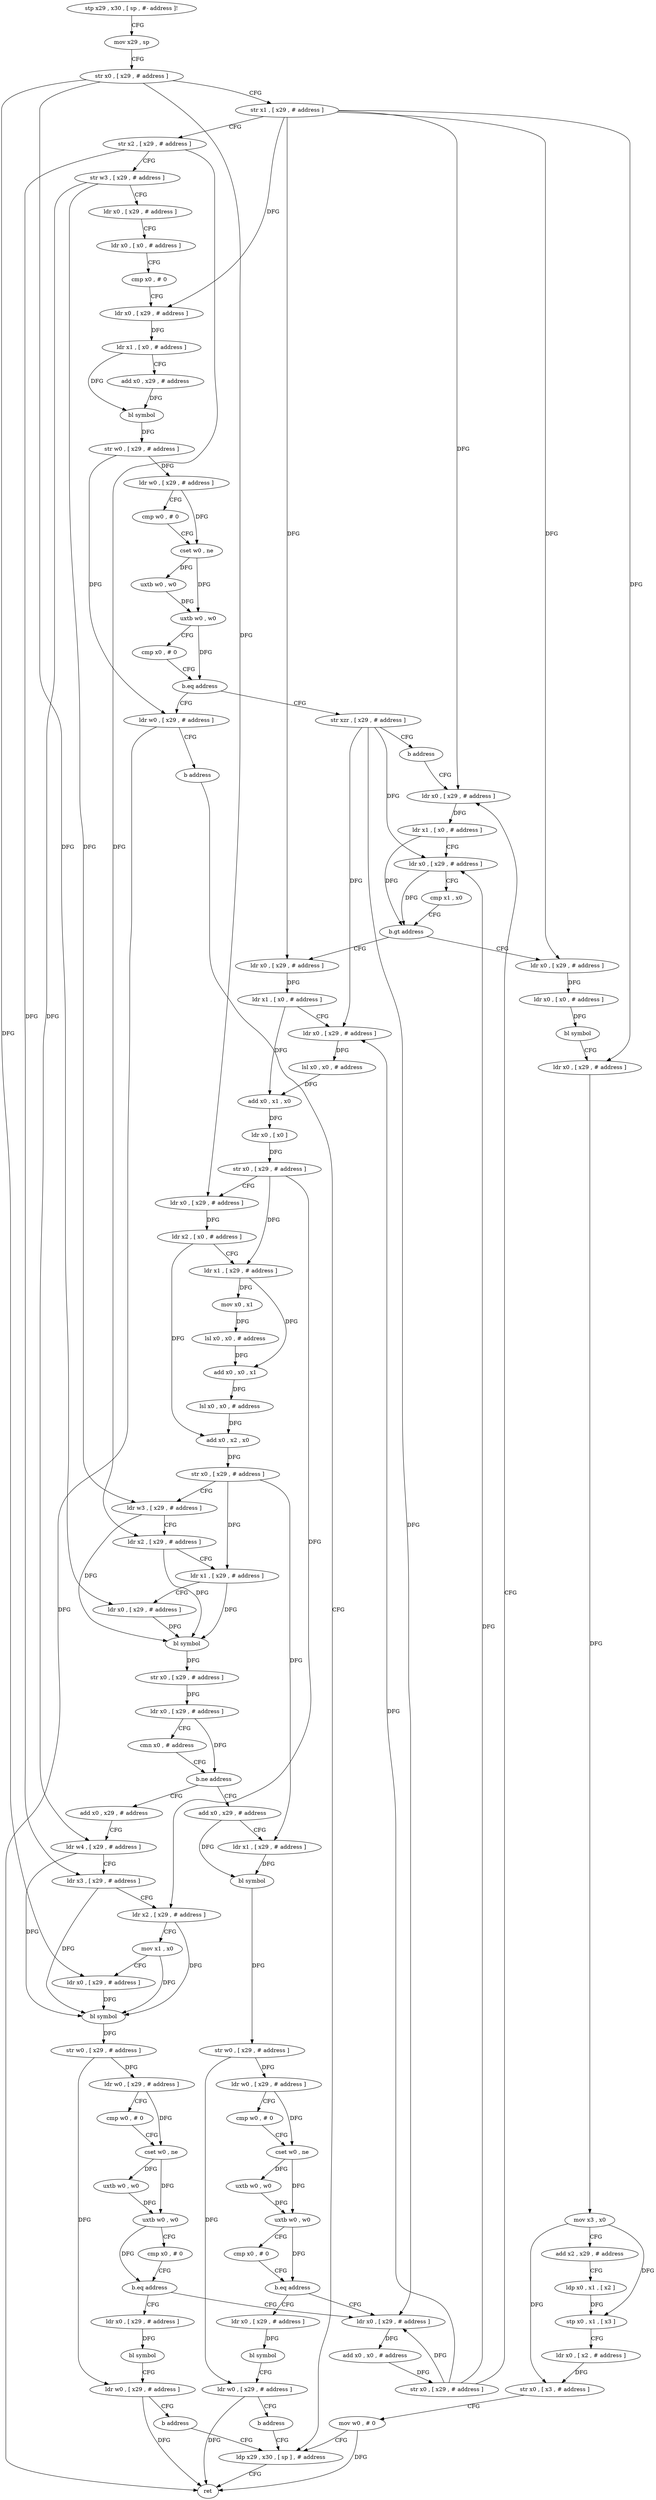digraph "func" {
"4468352" [label = "stp x29 , x30 , [ sp , #- address ]!" ]
"4468356" [label = "mov x29 , sp" ]
"4468360" [label = "str x0 , [ x29 , # address ]" ]
"4468364" [label = "str x1 , [ x29 , # address ]" ]
"4468368" [label = "str x2 , [ x29 , # address ]" ]
"4468372" [label = "str w3 , [ x29 , # address ]" ]
"4468376" [label = "ldr x0 , [ x29 , # address ]" ]
"4468380" [label = "ldr x0 , [ x0 , # address ]" ]
"4468384" [label = "cmp x0 , # 0" ]
"4468388" [label = "ldr x0 , [ x29 , # address ]" ]
"4468392" [label = "ldr x1 , [ x0 , # address ]" ]
"4468396" [label = "add x0 , x29 , # address" ]
"4468400" [label = "bl symbol" ]
"4468404" [label = "str w0 , [ x29 , # address ]" ]
"4468408" [label = "ldr w0 , [ x29 , # address ]" ]
"4468412" [label = "cmp w0 , # 0" ]
"4468416" [label = "cset w0 , ne" ]
"4468420" [label = "uxtb w0 , w0" ]
"4468424" [label = "uxtb w0 , w0" ]
"4468428" [label = "cmp x0 , # 0" ]
"4468432" [label = "b.eq address" ]
"4468444" [label = "str xzr , [ x29 , # address ]" ]
"4468436" [label = "ldr w0 , [ x29 , # address ]" ]
"4468448" [label = "b address" ]
"4468700" [label = "ldr x0 , [ x29 , # address ]" ]
"4468440" [label = "b address" ]
"4468764" [label = "ldp x29 , x30 , [ sp ] , # address" ]
"4468704" [label = "ldr x1 , [ x0 , # address ]" ]
"4468708" [label = "ldr x0 , [ x29 , # address ]" ]
"4468712" [label = "cmp x1 , x0" ]
"4468716" [label = "b.gt address" ]
"4468452" [label = "ldr x0 , [ x29 , # address ]" ]
"4468720" [label = "ldr x0 , [ x29 , # address ]" ]
"4468768" [label = "ret" ]
"4468456" [label = "ldr x1 , [ x0 , # address ]" ]
"4468460" [label = "ldr x0 , [ x29 , # address ]" ]
"4468464" [label = "lsl x0 , x0 , # address" ]
"4468468" [label = "add x0 , x1 , x0" ]
"4468472" [label = "ldr x0 , [ x0 ]" ]
"4468476" [label = "str x0 , [ x29 , # address ]" ]
"4468480" [label = "ldr x0 , [ x29 , # address ]" ]
"4468484" [label = "ldr x2 , [ x0 , # address ]" ]
"4468488" [label = "ldr x1 , [ x29 , # address ]" ]
"4468492" [label = "mov x0 , x1" ]
"4468496" [label = "lsl x0 , x0 , # address" ]
"4468500" [label = "add x0 , x0 , x1" ]
"4468504" [label = "lsl x0 , x0 , # address" ]
"4468508" [label = "add x0 , x2 , x0" ]
"4468512" [label = "str x0 , [ x29 , # address ]" ]
"4468516" [label = "ldr w3 , [ x29 , # address ]" ]
"4468520" [label = "ldr x2 , [ x29 , # address ]" ]
"4468524" [label = "ldr x1 , [ x29 , # address ]" ]
"4468528" [label = "ldr x0 , [ x29 , # address ]" ]
"4468532" [label = "bl symbol" ]
"4468536" [label = "str x0 , [ x29 , # address ]" ]
"4468540" [label = "ldr x0 , [ x29 , # address ]" ]
"4468544" [label = "cmn x0 , # address" ]
"4468548" [label = "b.ne address" ]
"4468612" [label = "add x0 , x29 , # address" ]
"4468552" [label = "add x0 , x29 , # address" ]
"4468724" [label = "ldr x0 , [ x0 , # address ]" ]
"4468728" [label = "bl symbol" ]
"4468732" [label = "ldr x0 , [ x29 , # address ]" ]
"4468736" [label = "mov x3 , x0" ]
"4468740" [label = "add x2 , x29 , # address" ]
"4468744" [label = "ldp x0 , x1 , [ x2 ]" ]
"4468748" [label = "stp x0 , x1 , [ x3 ]" ]
"4468752" [label = "ldr x0 , [ x2 , # address ]" ]
"4468756" [label = "str x0 , [ x3 , # address ]" ]
"4468760" [label = "mov w0 , # 0" ]
"4468616" [label = "ldr w4 , [ x29 , # address ]" ]
"4468620" [label = "ldr x3 , [ x29 , # address ]" ]
"4468624" [label = "ldr x2 , [ x29 , # address ]" ]
"4468628" [label = "mov x1 , x0" ]
"4468632" [label = "ldr x0 , [ x29 , # address ]" ]
"4468636" [label = "bl symbol" ]
"4468640" [label = "str w0 , [ x29 , # address ]" ]
"4468644" [label = "ldr w0 , [ x29 , # address ]" ]
"4468648" [label = "cmp w0 , # 0" ]
"4468652" [label = "cset w0 , ne" ]
"4468656" [label = "uxtb w0 , w0" ]
"4468660" [label = "uxtb w0 , w0" ]
"4468664" [label = "cmp x0 , # 0" ]
"4468668" [label = "b.eq address" ]
"4468688" [label = "ldr x0 , [ x29 , # address ]" ]
"4468672" [label = "ldr x0 , [ x29 , # address ]" ]
"4468556" [label = "ldr x1 , [ x29 , # address ]" ]
"4468560" [label = "bl symbol" ]
"4468564" [label = "str w0 , [ x29 , # address ]" ]
"4468568" [label = "ldr w0 , [ x29 , # address ]" ]
"4468572" [label = "cmp w0 , # 0" ]
"4468576" [label = "cset w0 , ne" ]
"4468580" [label = "uxtb w0 , w0" ]
"4468584" [label = "uxtb w0 , w0" ]
"4468588" [label = "cmp x0 , # 0" ]
"4468592" [label = "b.eq address" ]
"4468596" [label = "ldr x0 , [ x29 , # address ]" ]
"4468692" [label = "add x0 , x0 , # address" ]
"4468696" [label = "str x0 , [ x29 , # address ]" ]
"4468676" [label = "bl symbol" ]
"4468680" [label = "ldr w0 , [ x29 , # address ]" ]
"4468684" [label = "b address" ]
"4468600" [label = "bl symbol" ]
"4468604" [label = "ldr w0 , [ x29 , # address ]" ]
"4468608" [label = "b address" ]
"4468352" -> "4468356" [ label = "CFG" ]
"4468356" -> "4468360" [ label = "CFG" ]
"4468360" -> "4468364" [ label = "CFG" ]
"4468360" -> "4468480" [ label = "DFG" ]
"4468360" -> "4468528" [ label = "DFG" ]
"4468360" -> "4468632" [ label = "DFG" ]
"4468364" -> "4468368" [ label = "CFG" ]
"4468364" -> "4468388" [ label = "DFG" ]
"4468364" -> "4468700" [ label = "DFG" ]
"4468364" -> "4468452" [ label = "DFG" ]
"4468364" -> "4468720" [ label = "DFG" ]
"4468364" -> "4468732" [ label = "DFG" ]
"4468368" -> "4468372" [ label = "CFG" ]
"4468368" -> "4468520" [ label = "DFG" ]
"4468368" -> "4468620" [ label = "DFG" ]
"4468372" -> "4468376" [ label = "CFG" ]
"4468372" -> "4468516" [ label = "DFG" ]
"4468372" -> "4468616" [ label = "DFG" ]
"4468376" -> "4468380" [ label = "CFG" ]
"4468380" -> "4468384" [ label = "CFG" ]
"4468384" -> "4468388" [ label = "CFG" ]
"4468388" -> "4468392" [ label = "DFG" ]
"4468392" -> "4468396" [ label = "CFG" ]
"4468392" -> "4468400" [ label = "DFG" ]
"4468396" -> "4468400" [ label = "DFG" ]
"4468400" -> "4468404" [ label = "DFG" ]
"4468404" -> "4468408" [ label = "DFG" ]
"4468404" -> "4468436" [ label = "DFG" ]
"4468408" -> "4468412" [ label = "CFG" ]
"4468408" -> "4468416" [ label = "DFG" ]
"4468412" -> "4468416" [ label = "CFG" ]
"4468416" -> "4468420" [ label = "DFG" ]
"4468416" -> "4468424" [ label = "DFG" ]
"4468420" -> "4468424" [ label = "DFG" ]
"4468424" -> "4468428" [ label = "CFG" ]
"4468424" -> "4468432" [ label = "DFG" ]
"4468428" -> "4468432" [ label = "CFG" ]
"4468432" -> "4468444" [ label = "CFG" ]
"4468432" -> "4468436" [ label = "CFG" ]
"4468444" -> "4468448" [ label = "CFG" ]
"4468444" -> "4468708" [ label = "DFG" ]
"4468444" -> "4468460" [ label = "DFG" ]
"4468444" -> "4468688" [ label = "DFG" ]
"4468436" -> "4468440" [ label = "CFG" ]
"4468436" -> "4468768" [ label = "DFG" ]
"4468448" -> "4468700" [ label = "CFG" ]
"4468700" -> "4468704" [ label = "DFG" ]
"4468440" -> "4468764" [ label = "CFG" ]
"4468764" -> "4468768" [ label = "CFG" ]
"4468704" -> "4468708" [ label = "CFG" ]
"4468704" -> "4468716" [ label = "DFG" ]
"4468708" -> "4468712" [ label = "CFG" ]
"4468708" -> "4468716" [ label = "DFG" ]
"4468712" -> "4468716" [ label = "CFG" ]
"4468716" -> "4468452" [ label = "CFG" ]
"4468716" -> "4468720" [ label = "CFG" ]
"4468452" -> "4468456" [ label = "DFG" ]
"4468720" -> "4468724" [ label = "DFG" ]
"4468456" -> "4468460" [ label = "CFG" ]
"4468456" -> "4468468" [ label = "DFG" ]
"4468460" -> "4468464" [ label = "DFG" ]
"4468464" -> "4468468" [ label = "DFG" ]
"4468468" -> "4468472" [ label = "DFG" ]
"4468472" -> "4468476" [ label = "DFG" ]
"4468476" -> "4468480" [ label = "CFG" ]
"4468476" -> "4468488" [ label = "DFG" ]
"4468476" -> "4468624" [ label = "DFG" ]
"4468480" -> "4468484" [ label = "DFG" ]
"4468484" -> "4468488" [ label = "CFG" ]
"4468484" -> "4468508" [ label = "DFG" ]
"4468488" -> "4468492" [ label = "DFG" ]
"4468488" -> "4468500" [ label = "DFG" ]
"4468492" -> "4468496" [ label = "DFG" ]
"4468496" -> "4468500" [ label = "DFG" ]
"4468500" -> "4468504" [ label = "DFG" ]
"4468504" -> "4468508" [ label = "DFG" ]
"4468508" -> "4468512" [ label = "DFG" ]
"4468512" -> "4468516" [ label = "CFG" ]
"4468512" -> "4468524" [ label = "DFG" ]
"4468512" -> "4468556" [ label = "DFG" ]
"4468516" -> "4468520" [ label = "CFG" ]
"4468516" -> "4468532" [ label = "DFG" ]
"4468520" -> "4468524" [ label = "CFG" ]
"4468520" -> "4468532" [ label = "DFG" ]
"4468524" -> "4468528" [ label = "CFG" ]
"4468524" -> "4468532" [ label = "DFG" ]
"4468528" -> "4468532" [ label = "DFG" ]
"4468532" -> "4468536" [ label = "DFG" ]
"4468536" -> "4468540" [ label = "DFG" ]
"4468540" -> "4468544" [ label = "CFG" ]
"4468540" -> "4468548" [ label = "DFG" ]
"4468544" -> "4468548" [ label = "CFG" ]
"4468548" -> "4468612" [ label = "CFG" ]
"4468548" -> "4468552" [ label = "CFG" ]
"4468612" -> "4468616" [ label = "CFG" ]
"4468552" -> "4468556" [ label = "CFG" ]
"4468552" -> "4468560" [ label = "DFG" ]
"4468724" -> "4468728" [ label = "DFG" ]
"4468728" -> "4468732" [ label = "CFG" ]
"4468732" -> "4468736" [ label = "DFG" ]
"4468736" -> "4468740" [ label = "CFG" ]
"4468736" -> "4468748" [ label = "DFG" ]
"4468736" -> "4468756" [ label = "DFG" ]
"4468740" -> "4468744" [ label = "CFG" ]
"4468744" -> "4468748" [ label = "DFG" ]
"4468748" -> "4468752" [ label = "CFG" ]
"4468752" -> "4468756" [ label = "DFG" ]
"4468756" -> "4468760" [ label = "CFG" ]
"4468760" -> "4468764" [ label = "CFG" ]
"4468760" -> "4468768" [ label = "DFG" ]
"4468616" -> "4468620" [ label = "CFG" ]
"4468616" -> "4468636" [ label = "DFG" ]
"4468620" -> "4468624" [ label = "CFG" ]
"4468620" -> "4468636" [ label = "DFG" ]
"4468624" -> "4468628" [ label = "CFG" ]
"4468624" -> "4468636" [ label = "DFG" ]
"4468628" -> "4468632" [ label = "CFG" ]
"4468628" -> "4468636" [ label = "DFG" ]
"4468632" -> "4468636" [ label = "DFG" ]
"4468636" -> "4468640" [ label = "DFG" ]
"4468640" -> "4468644" [ label = "DFG" ]
"4468640" -> "4468680" [ label = "DFG" ]
"4468644" -> "4468648" [ label = "CFG" ]
"4468644" -> "4468652" [ label = "DFG" ]
"4468648" -> "4468652" [ label = "CFG" ]
"4468652" -> "4468656" [ label = "DFG" ]
"4468652" -> "4468660" [ label = "DFG" ]
"4468656" -> "4468660" [ label = "DFG" ]
"4468660" -> "4468664" [ label = "CFG" ]
"4468660" -> "4468668" [ label = "DFG" ]
"4468664" -> "4468668" [ label = "CFG" ]
"4468668" -> "4468688" [ label = "CFG" ]
"4468668" -> "4468672" [ label = "CFG" ]
"4468688" -> "4468692" [ label = "DFG" ]
"4468672" -> "4468676" [ label = "DFG" ]
"4468556" -> "4468560" [ label = "DFG" ]
"4468560" -> "4468564" [ label = "DFG" ]
"4468564" -> "4468568" [ label = "DFG" ]
"4468564" -> "4468604" [ label = "DFG" ]
"4468568" -> "4468572" [ label = "CFG" ]
"4468568" -> "4468576" [ label = "DFG" ]
"4468572" -> "4468576" [ label = "CFG" ]
"4468576" -> "4468580" [ label = "DFG" ]
"4468576" -> "4468584" [ label = "DFG" ]
"4468580" -> "4468584" [ label = "DFG" ]
"4468584" -> "4468588" [ label = "CFG" ]
"4468584" -> "4468592" [ label = "DFG" ]
"4468588" -> "4468592" [ label = "CFG" ]
"4468592" -> "4468688" [ label = "CFG" ]
"4468592" -> "4468596" [ label = "CFG" ]
"4468596" -> "4468600" [ label = "DFG" ]
"4468692" -> "4468696" [ label = "DFG" ]
"4468696" -> "4468700" [ label = "CFG" ]
"4468696" -> "4468708" [ label = "DFG" ]
"4468696" -> "4468460" [ label = "DFG" ]
"4468696" -> "4468688" [ label = "DFG" ]
"4468676" -> "4468680" [ label = "CFG" ]
"4468680" -> "4468684" [ label = "CFG" ]
"4468680" -> "4468768" [ label = "DFG" ]
"4468684" -> "4468764" [ label = "CFG" ]
"4468600" -> "4468604" [ label = "CFG" ]
"4468604" -> "4468608" [ label = "CFG" ]
"4468604" -> "4468768" [ label = "DFG" ]
"4468608" -> "4468764" [ label = "CFG" ]
}

